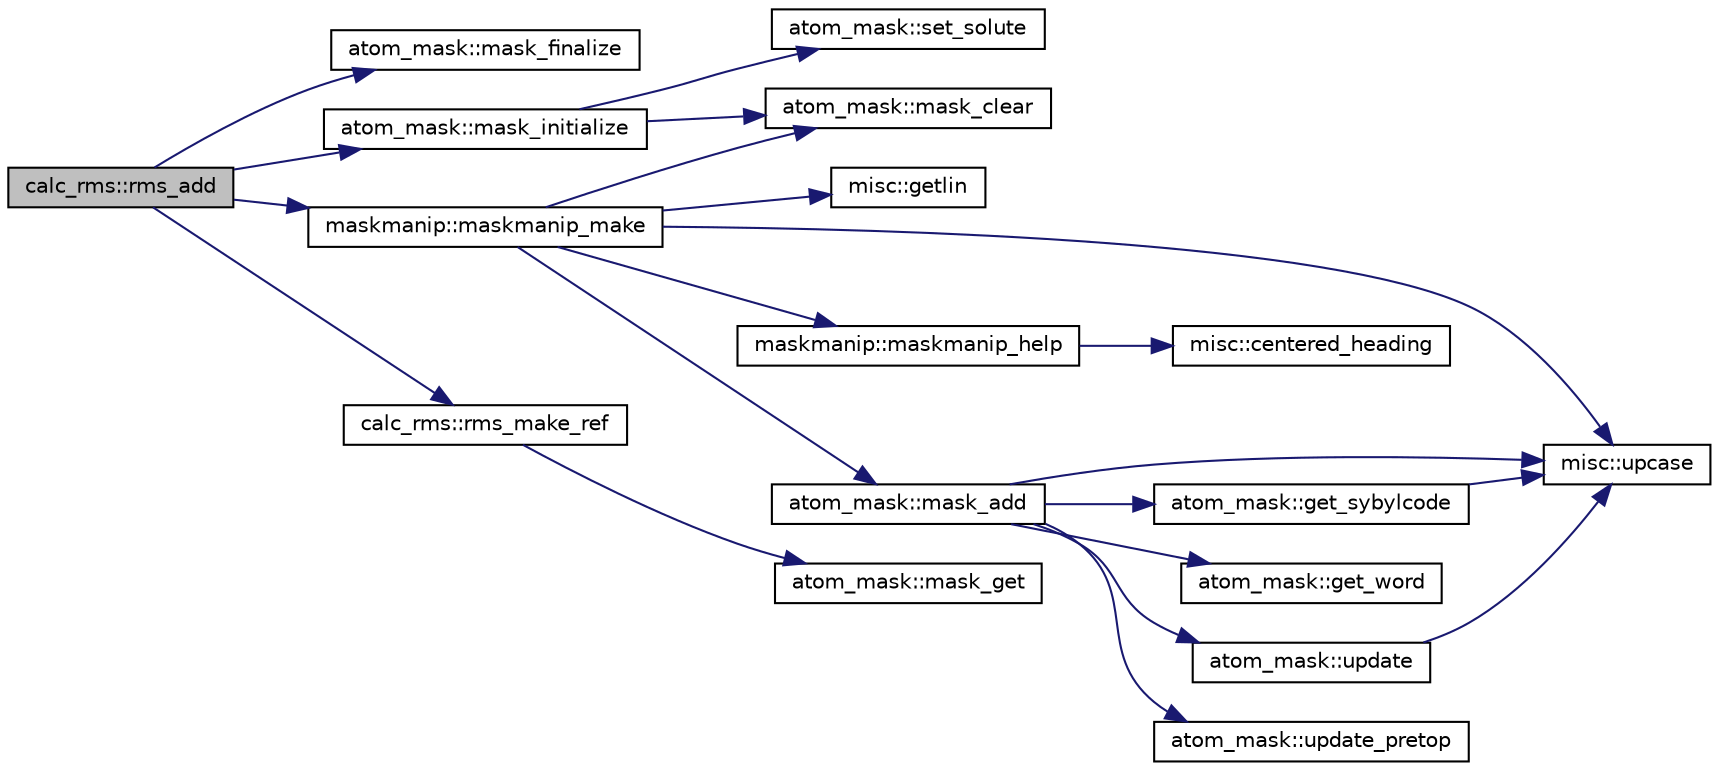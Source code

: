 digraph "calc_rms::rms_add"
{
  edge [fontname="Helvetica",fontsize="10",labelfontname="Helvetica",labelfontsize="10"];
  node [fontname="Helvetica",fontsize="10",shape=record];
  rankdir="LR";
  Node1 [label="calc_rms::rms_add",height=0.2,width=0.4,color="black", fillcolor="grey75", style="filled" fontcolor="black"];
  Node1 -> Node2 [color="midnightblue",fontsize="10",style="solid"];
  Node2 [label="atom_mask::mask_finalize",height=0.2,width=0.4,color="black", fillcolor="white", style="filled",URL="$classatom__mask.html#a7059cec5e1eecb2536e9cac6d5fb8ce0"];
  Node1 -> Node3 [color="midnightblue",fontsize="10",style="solid"];
  Node3 [label="atom_mask::mask_initialize",height=0.2,width=0.4,color="black", fillcolor="white", style="filled",URL="$classatom__mask.html#a37135eea76c381c4aacee5cc9fbce046"];
  Node3 -> Node4 [color="midnightblue",fontsize="10",style="solid"];
  Node4 [label="atom_mask::mask_clear",height=0.2,width=0.4,color="black", fillcolor="white", style="filled",URL="$classatom__mask.html#aa33256b4eb2abd74f319e47e7f9c67b8"];
  Node3 -> Node5 [color="midnightblue",fontsize="10",style="solid"];
  Node5 [label="atom_mask::set_solute",height=0.2,width=0.4,color="black", fillcolor="white", style="filled",URL="$classatom__mask.html#a4d3aff857c97591b916a1ee064cb7cef"];
  Node1 -> Node6 [color="midnightblue",fontsize="10",style="solid"];
  Node6 [label="maskmanip::maskmanip_make",height=0.2,width=0.4,color="black", fillcolor="white", style="filled",URL="$classmaskmanip.html#a716ed52ce2766e5a0ee111f885e7287f"];
  Node6 -> Node4 [color="midnightblue",fontsize="10",style="solid"];
  Node6 -> Node7 [color="midnightblue",fontsize="10",style="solid"];
  Node7 [label="misc::getlin",height=0.2,width=0.4,color="black", fillcolor="white", style="filled",URL="$classmisc.html#a49b44c33311a31e874439a6f3caf5801"];
  Node6 -> Node8 [color="midnightblue",fontsize="10",style="solid"];
  Node8 [label="misc::upcase",height=0.2,width=0.4,color="black", fillcolor="white", style="filled",URL="$classmisc.html#a3d25ef800766f590365955680ff3ba2c"];
  Node6 -> Node9 [color="midnightblue",fontsize="10",style="solid"];
  Node9 [label="maskmanip::maskmanip_help",height=0.2,width=0.4,color="black", fillcolor="white", style="filled",URL="$classmaskmanip.html#a32c8614b8e223757850273cd6a47927e"];
  Node9 -> Node10 [color="midnightblue",fontsize="10",style="solid"];
  Node10 [label="misc::centered_heading",height=0.2,width=0.4,color="black", fillcolor="white", style="filled",URL="$classmisc.html#ac616bbb70212f3216e099c51f3c217f9"];
  Node6 -> Node11 [color="midnightblue",fontsize="10",style="solid"];
  Node11 [label="atom_mask::mask_add",height=0.2,width=0.4,color="black", fillcolor="white", style="filled",URL="$classatom__mask.html#ad0a7fae4495fbbde287b61adf5b41d62"];
  Node11 -> Node12 [color="midnightblue",fontsize="10",style="solid"];
  Node12 [label="atom_mask::get_sybylcode",height=0.2,width=0.4,color="black", fillcolor="white", style="filled",URL="$classatom__mask.html#a517aeb28af6ea93d97770ace5268b5ee"];
  Node12 -> Node8 [color="midnightblue",fontsize="10",style="solid"];
  Node11 -> Node13 [color="midnightblue",fontsize="10",style="solid"];
  Node13 [label="atom_mask::get_word",height=0.2,width=0.4,color="black", fillcolor="white", style="filled",URL="$classatom__mask.html#adfd3923e784e3ccdebf575c61257f0ea"];
  Node11 -> Node8 [color="midnightblue",fontsize="10",style="solid"];
  Node11 -> Node14 [color="midnightblue",fontsize="10",style="solid"];
  Node14 [label="atom_mask::update",height=0.2,width=0.4,color="black", fillcolor="white", style="filled",URL="$classatom__mask.html#a30b962d0b0f89f142ad386569bab3d42"];
  Node14 -> Node8 [color="midnightblue",fontsize="10",style="solid"];
  Node11 -> Node15 [color="midnightblue",fontsize="10",style="solid"];
  Node15 [label="atom_mask::update_pretop",height=0.2,width=0.4,color="black", fillcolor="white", style="filled",URL="$classatom__mask.html#ab6d589c395ac5883f6492a3bb59d61e7"];
  Node1 -> Node16 [color="midnightblue",fontsize="10",style="solid"];
  Node16 [label="calc_rms::rms_make_ref",height=0.2,width=0.4,color="black", fillcolor="white", style="filled",URL="$classcalc__rms.html#aa7448d6c01ae57e401ff6ca9cd4cceda"];
  Node16 -> Node17 [color="midnightblue",fontsize="10",style="solid"];
  Node17 [label="atom_mask::mask_get",height=0.2,width=0.4,color="black", fillcolor="white", style="filled",URL="$classatom__mask.html#a9fb5742f563c05202fb3ac7175f80196"];
}
